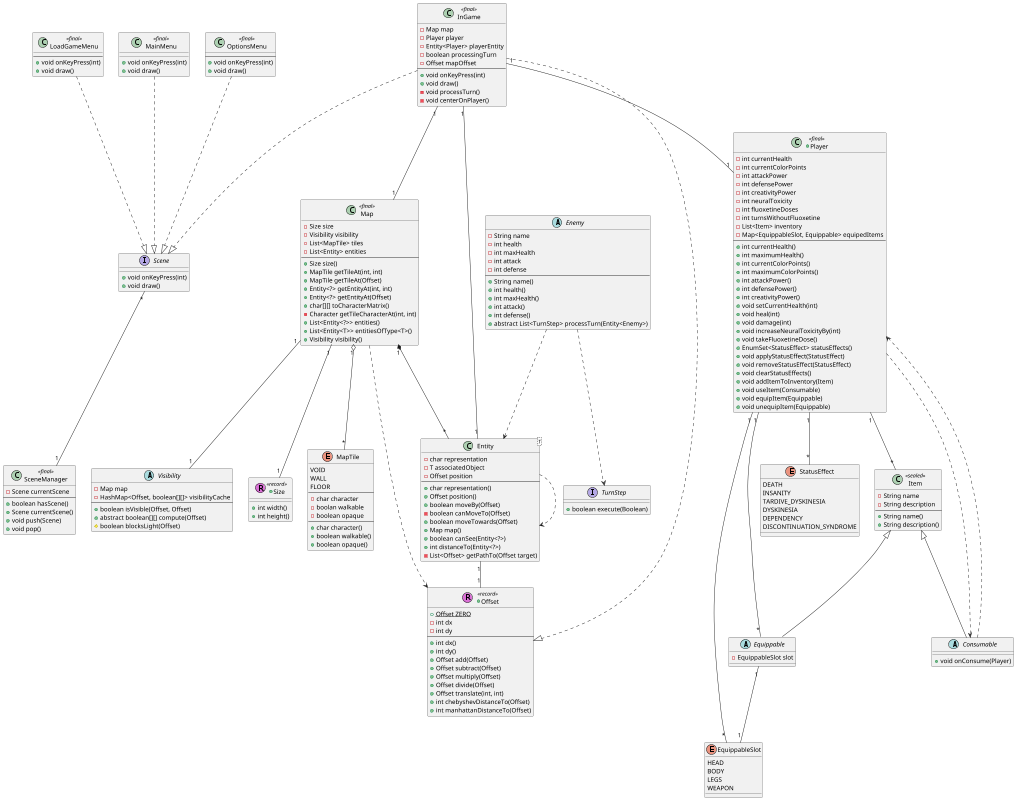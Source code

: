 @startuml
scale 800 height

' Core
+class Offset <<(R,orchid) record>> {
	{static} +Offset ZERO
	-int dx
	-int dy
	--
	+int dx()
	+int dy()
	+Offset add(Offset)
	+Offset subtract(Offset)
	+Offset multiply(Offset)
	+Offset divide(Offset)
	+Offset translate(int, int)
	+int chebyshevDistanceTo(Offset)
	+int manhattanDistanceTo(Offset)
}

+class Size <<(R,orchid) record>> {
	+int width()
	+int height()
}

' Game
+class Player <<final>> {
	-int currentHealth
	-int currentColorPoints
	-int attackPower
	-int defensePower
	-int creativityPower
	-int neuralToxicity
	-int fluoxetineDoses
	-int turnsWithoutFluoxetine
	-List<Item> inventory
	-Map<EquippableSlot, Equippable> equipedItems
	--
	+int currentHealth()
	+int maximumHealth()
	+int currentColorPoints()
	+int maximumColorPoints()
	+int attackPower()
	+int defensePower()
	+int creativityPower()
	+void setCurrentHealth(int)
	+void heal(int)
	+void damage(int)
	+void increaseNeuralToxicityBy(int)
	+void takeFluoxetineDose()
	+EnumSet<StatusEffect> statusEffects()
	+void applyStatusEffect(StatusEffect)
	+void removeStatusEffect(StatusEffect)
	+void clearStatusEffects()
	+void addItemToInventory(Item)
	+void useItem(Consumable)
	+void equipItem(Equippable)
	+void unequipItem(Equippable)
}

enum StatusEffect {
	DEATH
	INSANITY
	TARDIVE_DYSKINESIA
	DYSKINESIA
	DEPENDENCY
	DISCONTINUATION_SYNDROME
}

' Engine
interface Scene {
	+void onKeyPress(int)
	+void draw()
}

class SceneManager <<final>> {
	-Scene currentScene
	--
	+boolean hasScene()
	+Scene currentScene()
	+void push(Scene)
	+void pop()
}

' Items
class Item <<sealed>> {
	-String name
	-String description
	--
	+String name()
	+String description()
}

abstract class Consumable {
	+void onConsume(Player)
}

abstract class Equippable {
	-EquippableSlot slot
}

enum EquippableSlot {
	HEAD
	BODY
	LEGS
	WEAPON
}

' Enemies
abstract class Enemy {
	-String name
	-int health
	-int maxHealth
	-int attack
	-int defense
	--
	+String name()
	+int health()
	+int maxHealth()
	+int attack()
	+int defense()
	+abstract List<TurnStep> processTurn(Entity<Enemy>)
}

' Map
class Map <<final>> {
	-Size size
	-Visibility visibility
	-List<MapTile> tiles
	-List<Entity> entities
	--
	+Size size()
	+MapTile getTileAt(int, int)
	+MapTile getTileAt(Offset)
	+Entity<?> getEntityAt(int, int)
	+Entity<?> getEntityAt(Offset)
	+char[][] toCharacterMatrix()
	-Character getTileCharacterAt(int, int)
	+List<Entity<?>> entities()
	+List<Entity<T>> entitiesOfType<T>()
	+Visibility visibility()
}

class Entity<T> {
	-char representation
	-T associatedObject
	-Offset position
	--
	+char representation()
	+Offset position()
	+boolean moveBy(Offset)
	-boolean canMoveTo(Offset)
	+boolean moveTowards(Offset)
	+Map map()
	+boolean canSee(Entity<?>)
	+int distanceTo(Entity<?>)
	-List<Offset> getPathTo(Offset target)
}

enum MapTile {
	VOID
	WALL
	FLOOR
	--
	-char character
	-boolan walkable
	-boolean opaque
	--
	+char character()
	+boolean walkable()
	+boolean opaque()
}

' Scenes
class OptionsMenu <<final>> {
	--
	+void onKeyPress(int)
	+void draw()
}

class LoadGameMenu <<final>> {
	--
	+void onKeyPress(int)
	+void draw()
}

class InGame <<final>> {
	-Map map
	-Player player
	-Entity<Player> playerEntity
	-boolean processingTurn
	-Offset mapOffset
	--
	+void onKeyPress(int)
	+void draw()
	-void processTurn()
	-void centerOnPlayer()
}

class MainMenu <<final>> {
	+void onKeyPress(int)
	+void draw()
}

' Turn Steps
interface TurnStep {
	+boolean execute(Boolean)
}

' Visibility
abstract class Visibility {
	-Map map
	-HashMap<Offset, boolean[][]> visibilityCache
	--
	+boolean isVisible(Offset, Offset)
	+abstract boolean[][] compute(Offset)
	#boolean blocksLight(Offset)
}

' Relationships
SceneManager "1" -u- "*" Scene

OptionsMenu ..|> Scene

InGame ..|> Scene
InGame ..|> Offset
InGame "1" -- "1" Map
InGame "1" -- "1" Player
InGame "1" -- "1" Entity

LoadGameMenu ..|> Scene

MainMenu ..|> Scene

Player "1" -- "*" StatusEffect
Player "1" -- "*" Item
Player "1" -- "*" Equippable
Player "1" -- "*" EquippableSlot
Player ..> Consumable

Item <|-- Consumable
Item <|-- Equippable

Consumable ..> Player

Equippable "1" -- "1" EquippableSlot

Enemy ..> TurnStep
Enemy ..> Entity

Map "1" -- "1" Size
Map "1" -- "1" Visibility
Map "1" o-- "*" MapTile
Map ..> Offset
Map "1" *-- "*" Entity

Entity "1" -- "1" Offset
Entity ..> Entity

@enduml
